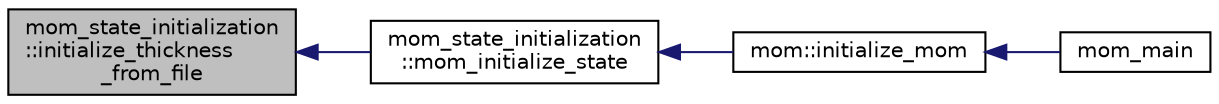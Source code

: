 digraph "mom_state_initialization::initialize_thickness_from_file"
{
 // INTERACTIVE_SVG=YES
  edge [fontname="Helvetica",fontsize="10",labelfontname="Helvetica",labelfontsize="10"];
  node [fontname="Helvetica",fontsize="10",shape=record];
  rankdir="LR";
  Node104 [label="mom_state_initialization\l::initialize_thickness\l_from_file",height=0.2,width=0.4,color="black", fillcolor="grey75", style="filled", fontcolor="black"];
  Node104 -> Node105 [dir="back",color="midnightblue",fontsize="10",style="solid",fontname="Helvetica"];
  Node105 [label="mom_state_initialization\l::mom_initialize_state",height=0.2,width=0.4,color="black", fillcolor="white", style="filled",URL="$namespacemom__state__initialization.html#af4e854627c6572332ba3fd895f169321"];
  Node105 -> Node106 [dir="back",color="midnightblue",fontsize="10",style="solid",fontname="Helvetica"];
  Node106 [label="mom::initialize_mom",height=0.2,width=0.4,color="black", fillcolor="white", style="filled",URL="$namespacemom.html#a0be2869fef30e1e0604facfe1b41555d",tooltip="This subroutine initializes MOM. "];
  Node106 -> Node107 [dir="back",color="midnightblue",fontsize="10",style="solid",fontname="Helvetica"];
  Node107 [label="mom_main",height=0.2,width=0.4,color="black", fillcolor="white", style="filled",URL="$MOM__driver_8F90.html#a08fffeb2d8e8acbf9ed4609be6d258c6"];
}
